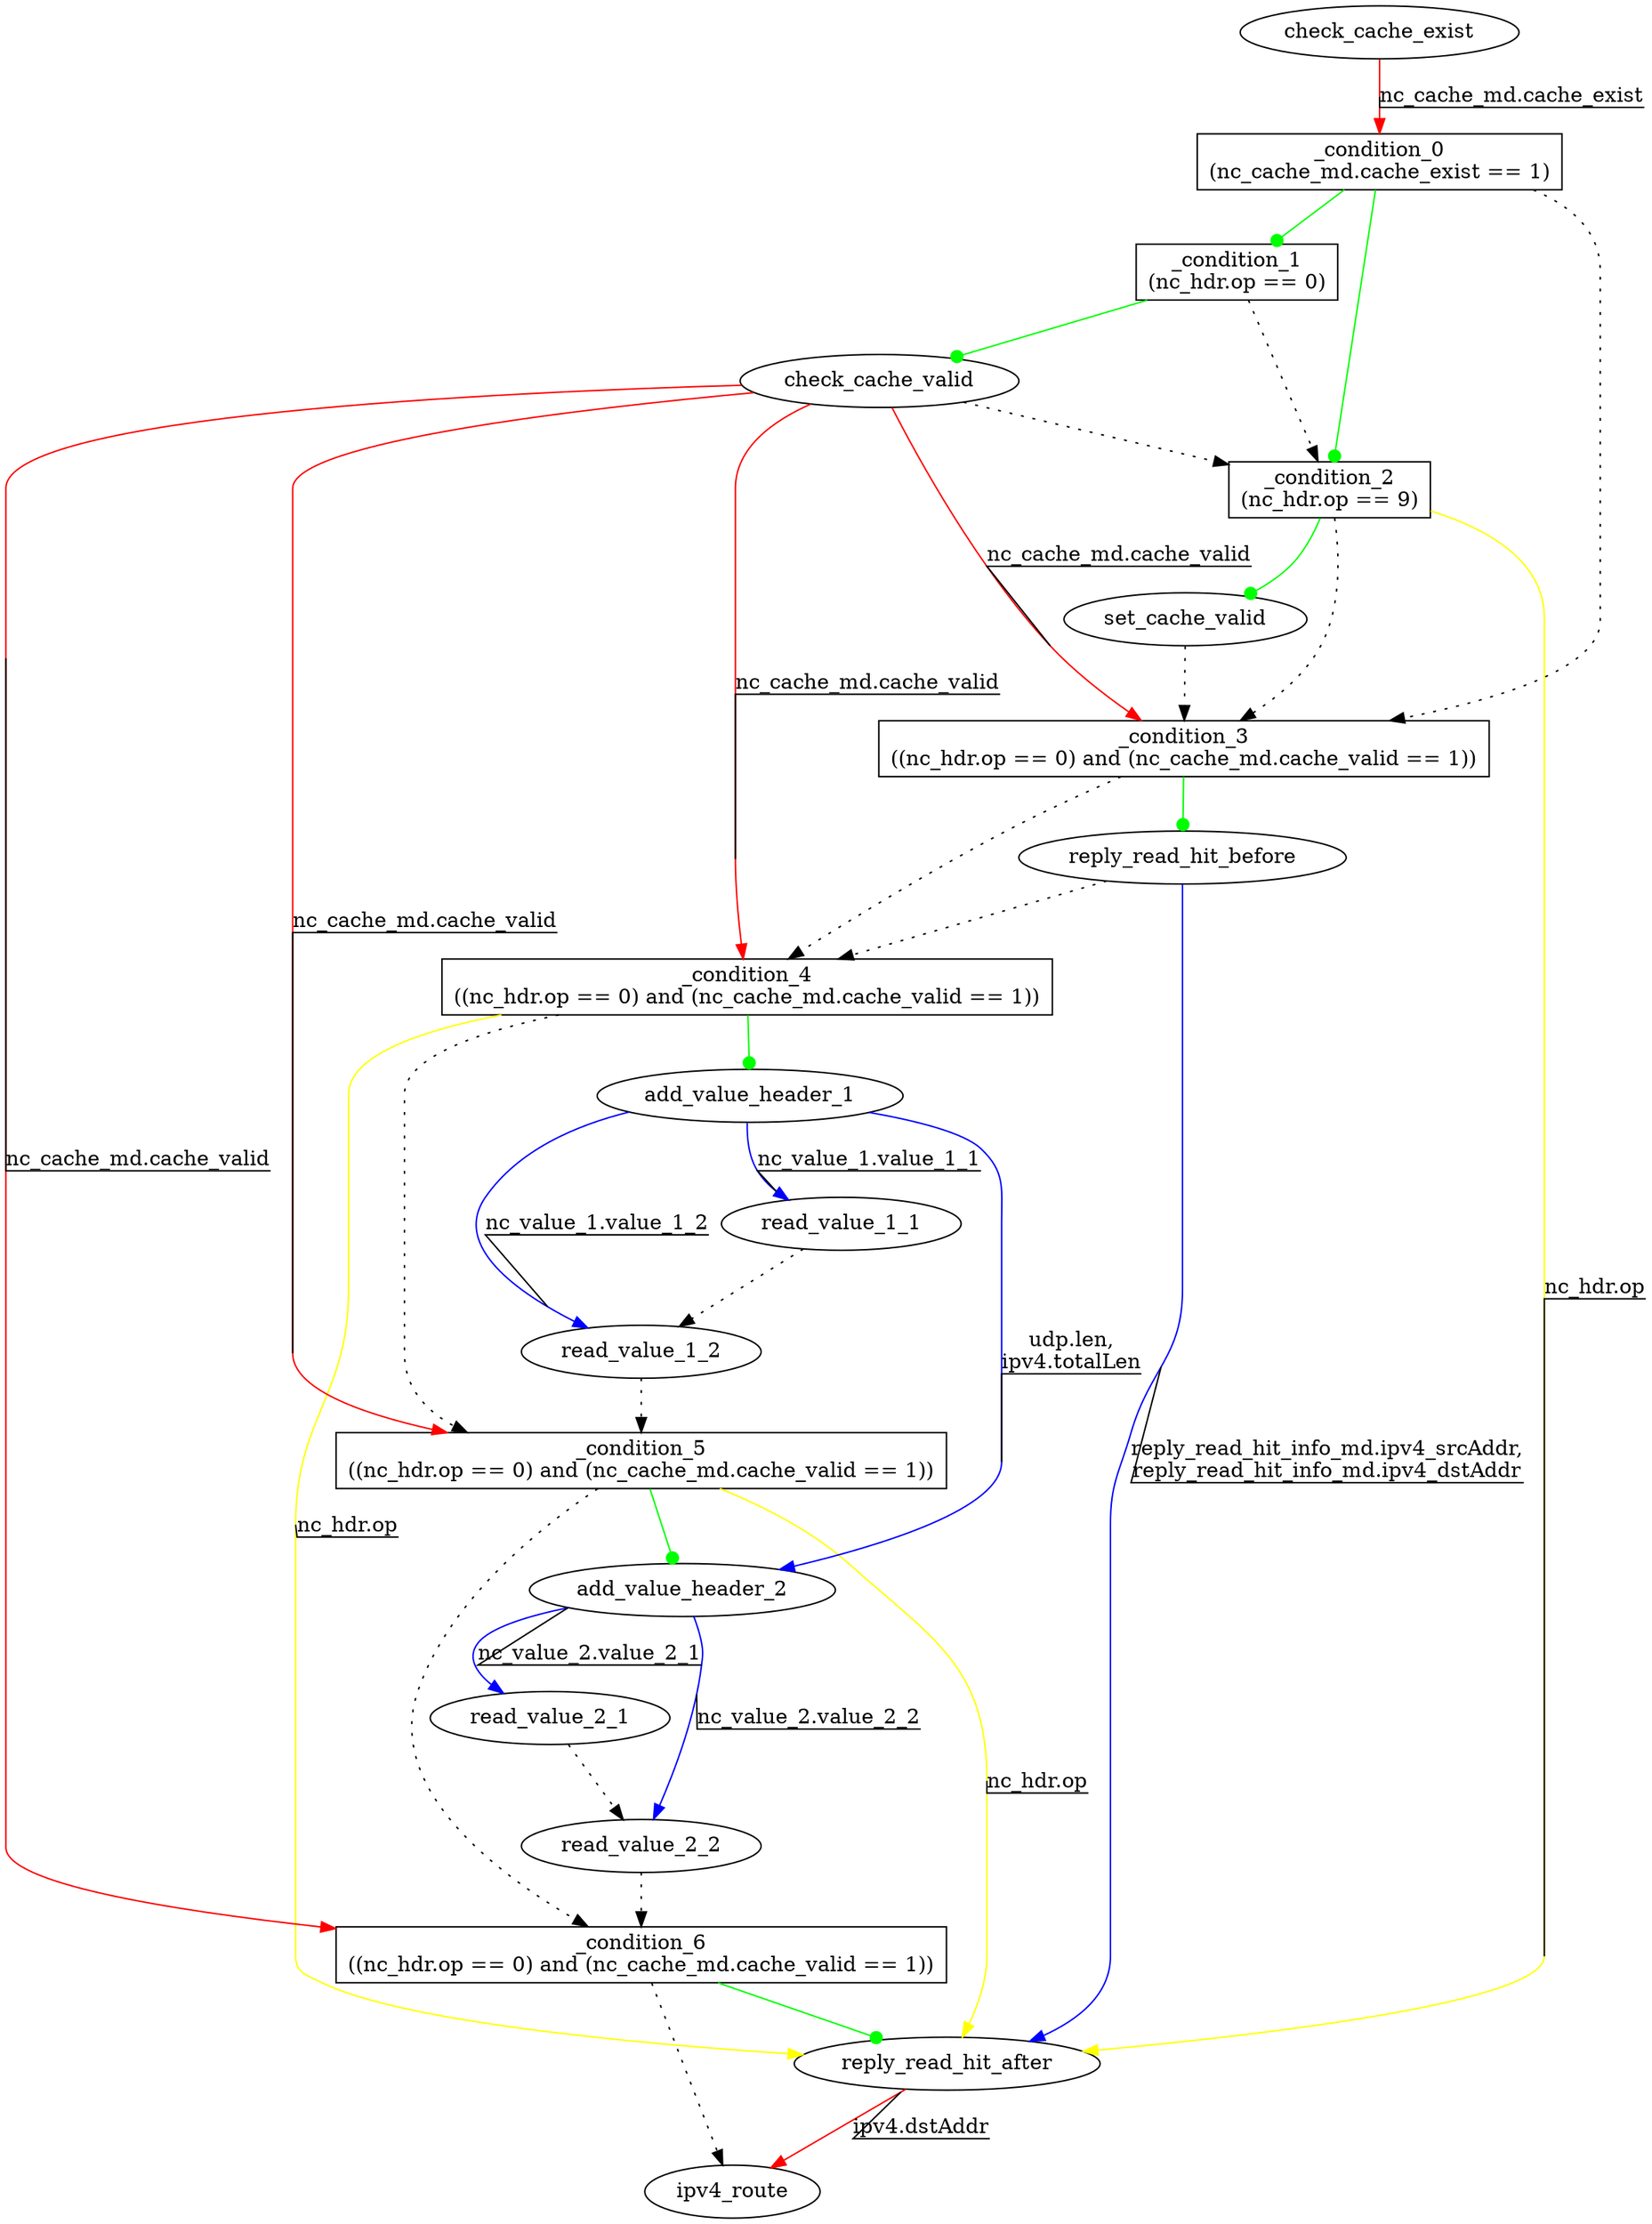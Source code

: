 digraph ingress {
_condition_6 [shape=box label="_condition_6\n((nc_hdr.op == 0) and (nc_cache_md.cache_valid == 1))"];
_condition_5 [shape=box label="_condition_5\n((nc_hdr.op == 0) and (nc_cache_md.cache_valid == 1))"];
_condition_4 [shape=box label="_condition_4\n((nc_hdr.op == 0) and (nc_cache_md.cache_valid == 1))"];
_condition_3 [shape=box label="_condition_3\n((nc_hdr.op == 0) and (nc_cache_md.cache_valid == 1))"];
_condition_2 [shape=box label="_condition_2\n(nc_hdr.op == 9)"];
_condition_1 [shape=box label="_condition_1\n(nc_hdr.op == 0)"];
_condition_0 [shape=box label="_condition_0\n(nc_cache_md.cache_exist == 1)"];
read_value_1_1 -> read_value_1_2 [style=dotted ];
reply_read_hit_after -> ipv4_route [color=red label="ipv4.dstAddr" decorate=true];
add_value_header_2 -> read_value_2_2 [color=blue label="nc_value_2.value_2_2" decorate=true];
add_value_header_2 -> read_value_2_1 [color=blue label="nc_value_2.value_2_1" decorate=true];
_condition_6 -> reply_read_hit_after [color=green label="" decorate=true arrowhead = dot];
_condition_6 -> ipv4_route [style=dotted ];
reply_read_hit_before -> reply_read_hit_after [color=blue label="reply_read_hit_info_md.ipv4_srcAddr,
reply_read_hit_info_md.ipv4_dstAddr" decorate=true];
reply_read_hit_before -> _condition_4 [style=dotted ];
add_value_header_1 -> read_value_1_2 [color=blue label="nc_value_1.value_1_2" decorate=true];
add_value_header_1 -> add_value_header_2 [color=blue label="udp.len,
ipv4.totalLen" decorate=true];
add_value_header_1 -> read_value_1_1 [color=blue label="nc_value_1.value_1_1" decorate=true];
set_cache_valid -> _condition_3 [style=dotted ];
read_value_1_2 -> _condition_5 [style=dotted ];
check_cache_valid -> _condition_3 [color=red label="nc_cache_md.cache_valid" decorate=true];
check_cache_valid -> _condition_5 [color=red label="nc_cache_md.cache_valid" decorate=true];
check_cache_valid -> _condition_2 [style=dotted ];
check_cache_valid -> _condition_4 [color=red label="nc_cache_md.cache_valid" decorate=true];
check_cache_valid -> _condition_6 [color=red label="nc_cache_md.cache_valid" decorate=true];
_condition_5 -> _condition_6 [style=dotted ];
_condition_5 -> reply_read_hit_after [color=yellow label="nc_hdr.op" decorate=true];
_condition_5 -> add_value_header_2 [color=green label="" decorate=true arrowhead = dot];
_condition_4 -> reply_read_hit_after [color=yellow label="nc_hdr.op" decorate=true];
_condition_4 -> _condition_5 [style=dotted ];
_condition_4 -> add_value_header_1 [color=green label="" decorate=true arrowhead = dot];
_condition_3 -> reply_read_hit_before [color=green label="" decorate=true arrowhead = dot];
_condition_3 -> _condition_4 [style=dotted ];
_condition_2 -> _condition_3 [style=dotted ];
_condition_2 -> reply_read_hit_after [color=yellow label="nc_hdr.op" decorate=true];
_condition_2 -> set_cache_valid [color=green label="" decorate=true arrowhead = dot];
_condition_1 -> check_cache_valid [color=green label="" decorate=true arrowhead = dot];
_condition_1 -> _condition_2 [style=dotted ];
_condition_0 -> _condition_3 [style=dotted ];
_condition_0 -> _condition_2 [color=green label="" decorate=true arrowhead = dot];
_condition_0 -> _condition_1 [color=green label="" decorate=true arrowhead = dot];
read_value_2_2 -> _condition_6 [style=dotted ];
check_cache_exist -> _condition_0 [color=red label="nc_cache_md.cache_exist" decorate=true];
read_value_2_1 -> read_value_2_2 [style=dotted ];
}
